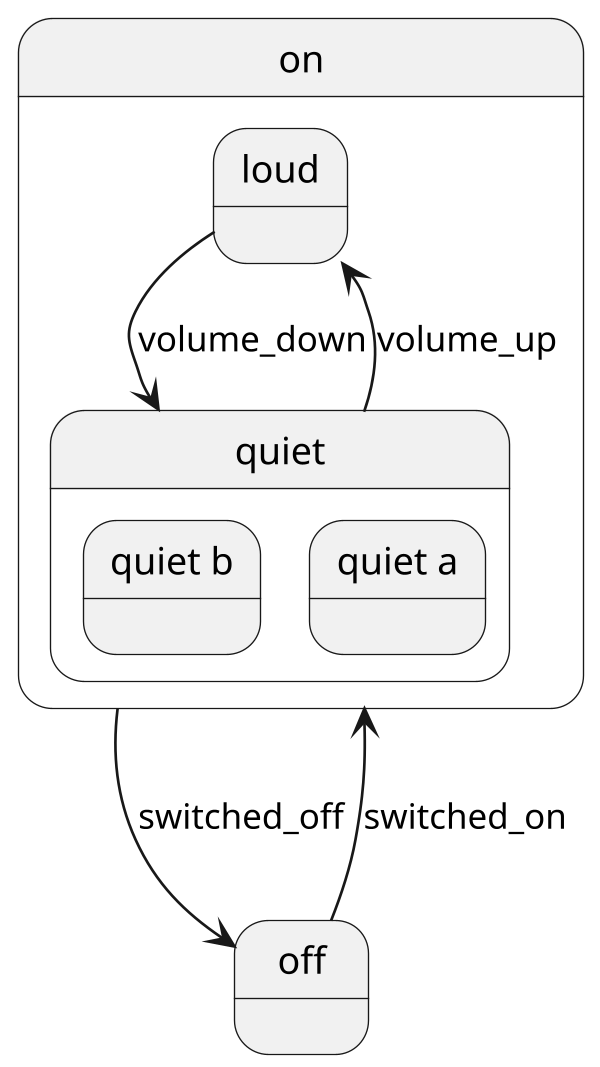 @startuml
scale 600 width
state "on" as on {
    state "loud" as loud {
    }
    state "quiet" as quiet {
        state "quiet b" as quiet_b {
        }
        state "quiet a" as quiet_a {
        }
    }
}
state "off" as off {
}
loud --> quiet : volume_down
quiet --> loud : volume_up
on --> off : switched_off
off --> on : switched_on
 
@enduml

